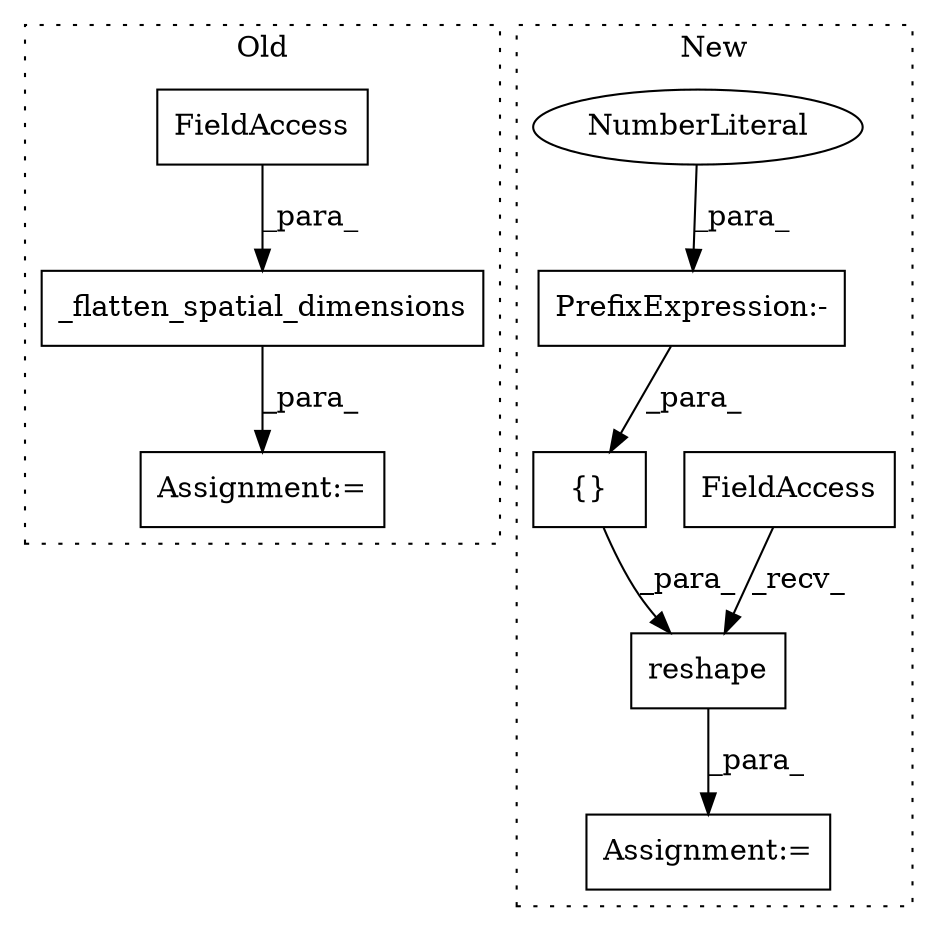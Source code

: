 digraph G {
subgraph cluster0 {
1 [label="_flatten_spatial_dimensions" a="32" s="6489,6535" l="28,1" shape="box"];
7 [label="FieldAccess" a="22" s="6517" l="18" shape="box"];
9 [label="Assignment:=" a="7" s="6488" l="1" shape="box"];
label = "Old";
style="dotted";
}
subgraph cluster1 {
2 [label="reshape" a="32" s="6782,6841" l="8,1" shape="box"];
3 [label="FieldAccess" a="22" s="6761" l="10" shape="box"];
4 [label="{}" a="4" s="6495,6638" l="1,1" shape="box"];
5 [label="PrefixExpression:-" a="38" s="6580" l="1" shape="box"];
6 [label="NumberLiteral" a="34" s="6581" l="1" shape="ellipse"];
8 [label="Assignment:=" a="7" s="6760" l="1" shape="box"];
label = "New";
style="dotted";
}
1 -> 9 [label="_para_"];
2 -> 8 [label="_para_"];
3 -> 2 [label="_recv_"];
4 -> 2 [label="_para_"];
5 -> 4 [label="_para_"];
6 -> 5 [label="_para_"];
7 -> 1 [label="_para_"];
}